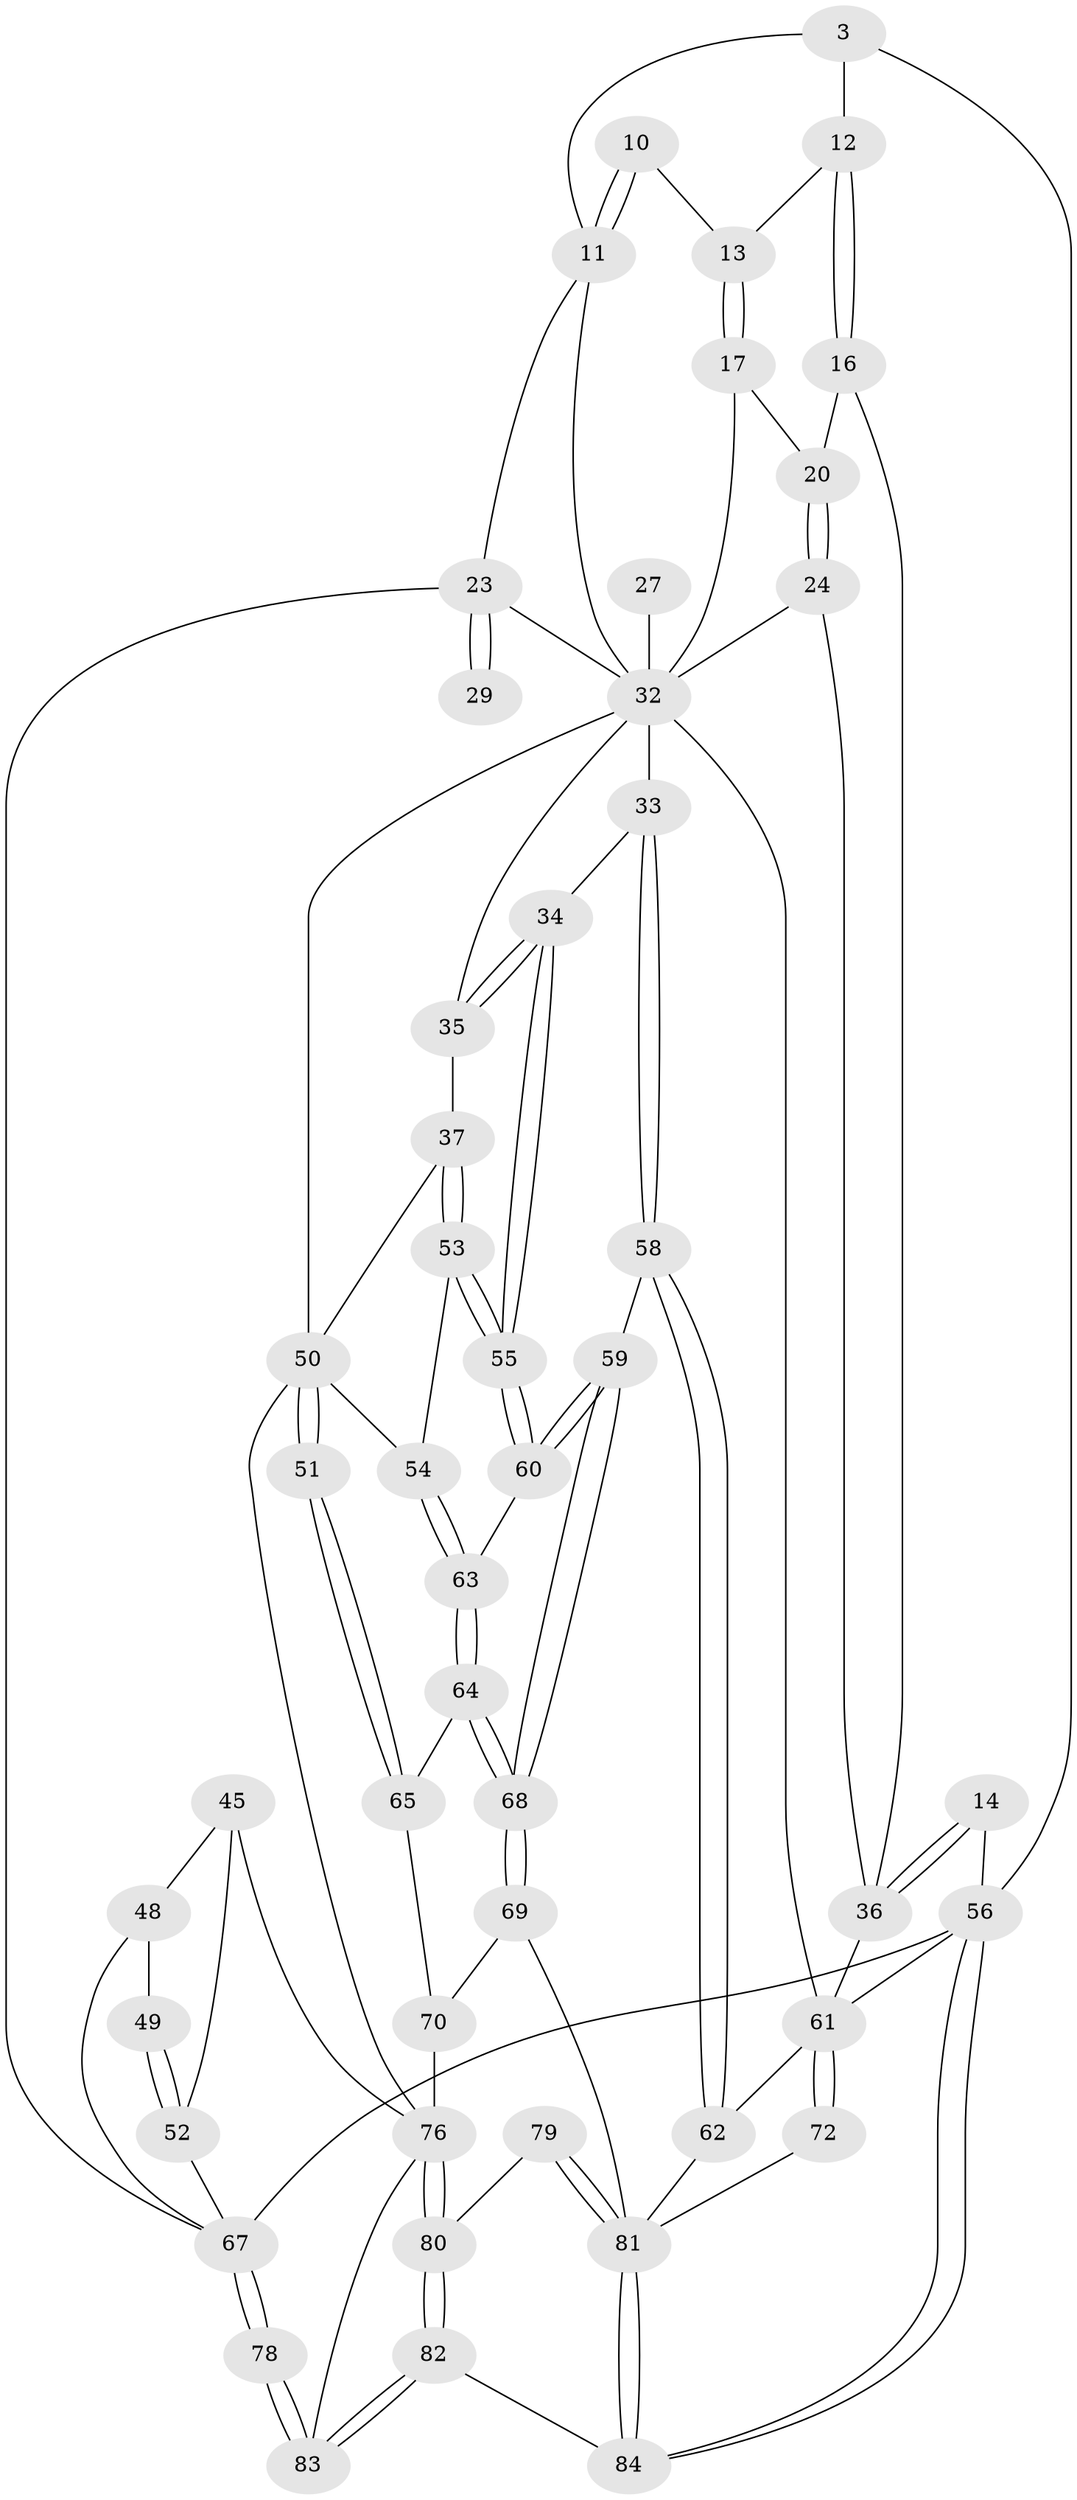 // original degree distribution, {3: 0.03571428571428571, 4: 0.23809523809523808, 5: 0.4880952380952381, 6: 0.23809523809523808}
// Generated by graph-tools (version 1.1) at 2025/05/03/04/25 22:05:58]
// undirected, 50 vertices, 111 edges
graph export_dot {
graph [start="1"]
  node [color=gray90,style=filled];
  3 [pos="+1+0"];
  10 [pos="+0.7312121483461801+0.0057274576565875"];
  11 [pos="+0.6418303894463366+0.13506446803758798",super="+8"];
  12 [pos="+0.9335248475094112+0.036086418578599545"];
  13 [pos="+0.7999114733604167+0.1036160337570393"];
  14 [pos="+1+0.23743176687715586"];
  16 [pos="+0.8758530959392223+0.17648559423605295"];
  17 [pos="+0.8403232872427202+0.17786338556686523"];
  20 [pos="+0.8409292131267143+0.1780568352549673"];
  23 [pos="+0.35113695877531925+0.2931877132593703",super="+9+7+6"];
  24 [pos="+0.8218412381515621+0.38538928426064095"];
  27 [pos="+0.7324079071606917+0.25975067310685734"];
  29 [pos="+0.3213307638281936+0.28609339159817987"];
  32 [pos="+0.7566211324750942+0.5086734458621331",super="+26+31+30"];
  33 [pos="+0.7537544718502137+0.5105622363854223"];
  34 [pos="+0.7240862081361539+0.5080831471122087"];
  35 [pos="+0.6731299088204531+0.4912647790596353"];
  36 [pos="+1+0.5043554285687062",super="+28+15"];
  37 [pos="+0.6104924838551408+0.5304173734481481"];
  45 [pos="+0.2457401867475827+0.655273360091726",super="+42"];
  48 [pos="+0.1987855726467221+0.6560794126040471"];
  49 [pos="+0.11430967779634514+0.6137595251833871"];
  50 [pos="+0.5240997447534711+0.6026154147719144",super="+43"];
  51 [pos="+0.43941555443029384+0.6387439753875508"];
  52 [pos="+0+0.6342156056283719",super="+40+41"];
  53 [pos="+0.5931279069102037+0.5645535954592543"];
  54 [pos="+0.5429560260971087+0.6012574558281338"];
  55 [pos="+0.6325338440248102+0.6236326600925732"];
  56 [pos="+1+1",super="+4"];
  58 [pos="+0.7576345425825488+0.6700109758520123"];
  59 [pos="+0.7306796910113491+0.6775314601576122"];
  60 [pos="+0.6304868021560037+0.6332615002208974"];
  61 [pos="+0.8605420310896574+0.6789159567335037",super="+57"];
  62 [pos="+0.7852751424323597+0.695236845921238"];
  63 [pos="+0.6104615917643315+0.6478021082512256"];
  64 [pos="+0.6054459331164371+0.6670911918337865"];
  65 [pos="+0.5732914864579249+0.6776913495942904"];
  67 [pos="+0+1",super="+5+66"];
  68 [pos="+0.6405349647165192+0.7444818453961062"];
  69 [pos="+0.6209049420825006+0.7916485315097131"];
  70 [pos="+0.5649851996220808+0.7062536744238709"];
  72 [pos="+0.9360900316423323+0.8412748107850685"];
  76 [pos="+0.3594906043505858+0.7721110568352932",super="+71+44"];
  78 [pos="+0+1"];
  79 [pos="+0.5837093309879392+0.8566808287840949"];
  80 [pos="+0.505465232174828+0.8847592017439073"];
  81 [pos="+0.783108754912284+1",super="+75+73+74"];
  82 [pos="+0.5008752338289402+1"];
  83 [pos="+0.38502148941772496+1",super="+77"];
  84 [pos="+0.8027366512559341+1"];
  3 -- 12;
  3 -- 56;
  3 -- 11;
  10 -- 11 [weight=2];
  10 -- 11;
  10 -- 13;
  11 -- 23;
  11 -- 32;
  12 -- 13;
  12 -- 16;
  12 -- 16;
  13 -- 17;
  13 -- 17;
  14 -- 36 [weight=2];
  14 -- 36;
  14 -- 56;
  16 -- 20;
  16 -- 36;
  17 -- 20;
  17 -- 32;
  20 -- 24;
  20 -- 24;
  23 -- 29 [weight=2];
  23 -- 29;
  23 -- 67;
  23 -- 32;
  24 -- 36;
  24 -- 32;
  27 -- 32 [weight=3];
  32 -- 33;
  32 -- 61;
  32 -- 35;
  32 -- 50;
  33 -- 34;
  33 -- 58;
  33 -- 58;
  34 -- 35;
  34 -- 35;
  34 -- 55;
  34 -- 55;
  35 -- 37;
  36 -- 61;
  37 -- 53;
  37 -- 53;
  37 -- 50;
  45 -- 48;
  45 -- 76;
  45 -- 52;
  48 -- 49;
  48 -- 67;
  49 -- 52 [weight=2];
  49 -- 52;
  50 -- 51 [weight=2];
  50 -- 51;
  50 -- 54;
  50 -- 76;
  51 -- 65;
  51 -- 65;
  52 -- 67 [weight=2];
  53 -- 54;
  53 -- 55;
  53 -- 55;
  54 -- 63;
  54 -- 63;
  55 -- 60;
  55 -- 60;
  56 -- 84;
  56 -- 84;
  56 -- 67 [weight=2];
  56 -- 61;
  58 -- 59;
  58 -- 62;
  58 -- 62;
  59 -- 60;
  59 -- 60;
  59 -- 68;
  59 -- 68;
  60 -- 63;
  61 -- 62;
  61 -- 72 [weight=2];
  61 -- 72;
  62 -- 81;
  63 -- 64;
  63 -- 64;
  64 -- 65;
  64 -- 68;
  64 -- 68;
  65 -- 70;
  67 -- 78;
  67 -- 78;
  68 -- 69;
  68 -- 69;
  69 -- 70;
  69 -- 81;
  70 -- 76;
  72 -- 81;
  76 -- 80;
  76 -- 80;
  76 -- 83;
  78 -- 83 [weight=2];
  78 -- 83;
  79 -- 80;
  79 -- 81 [weight=2];
  79 -- 81;
  80 -- 82;
  80 -- 82;
  81 -- 84;
  81 -- 84;
  82 -- 83;
  82 -- 83;
  82 -- 84;
}
